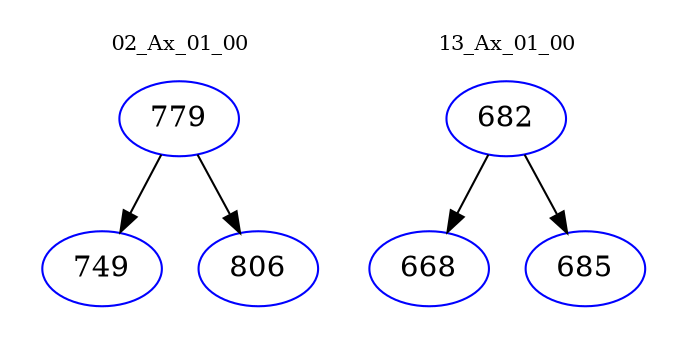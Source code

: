 digraph{
subgraph cluster_0 {
color = white
label = "02_Ax_01_00";
fontsize=10;
T0_779 [label="779", color="blue"]
T0_779 -> T0_749 [color="black"]
T0_749 [label="749", color="blue"]
T0_779 -> T0_806 [color="black"]
T0_806 [label="806", color="blue"]
}
subgraph cluster_1 {
color = white
label = "13_Ax_01_00";
fontsize=10;
T1_682 [label="682", color="blue"]
T1_682 -> T1_668 [color="black"]
T1_668 [label="668", color="blue"]
T1_682 -> T1_685 [color="black"]
T1_685 [label="685", color="blue"]
}
}
